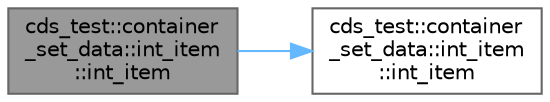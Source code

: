 digraph "cds_test::container_set_data::int_item::int_item"
{
 // LATEX_PDF_SIZE
  bgcolor="transparent";
  edge [fontname=Helvetica,fontsize=10,labelfontname=Helvetica,labelfontsize=10];
  node [fontname=Helvetica,fontsize=10,shape=box,height=0.2,width=0.4];
  rankdir="LR";
  Node1 [id="Node000001",label="cds_test::container\l_set_data::int_item\l::int_item",height=0.2,width=0.4,color="gray40", fillcolor="grey60", style="filled", fontcolor="black",tooltip=" "];
  Node1 -> Node2 [id="edge1_Node000001_Node000002",color="steelblue1",style="solid",tooltip=" "];
  Node2 [id="Node000002",label="cds_test::container\l_set_data::int_item\l::int_item",height=0.2,width=0.4,color="grey40", fillcolor="white", style="filled",URL="$structcds__test_1_1container__set__data_1_1int__item.html#a5f9de8b0cc11e5dfdc7adb5ce88cbf0b",tooltip=" "];
}
